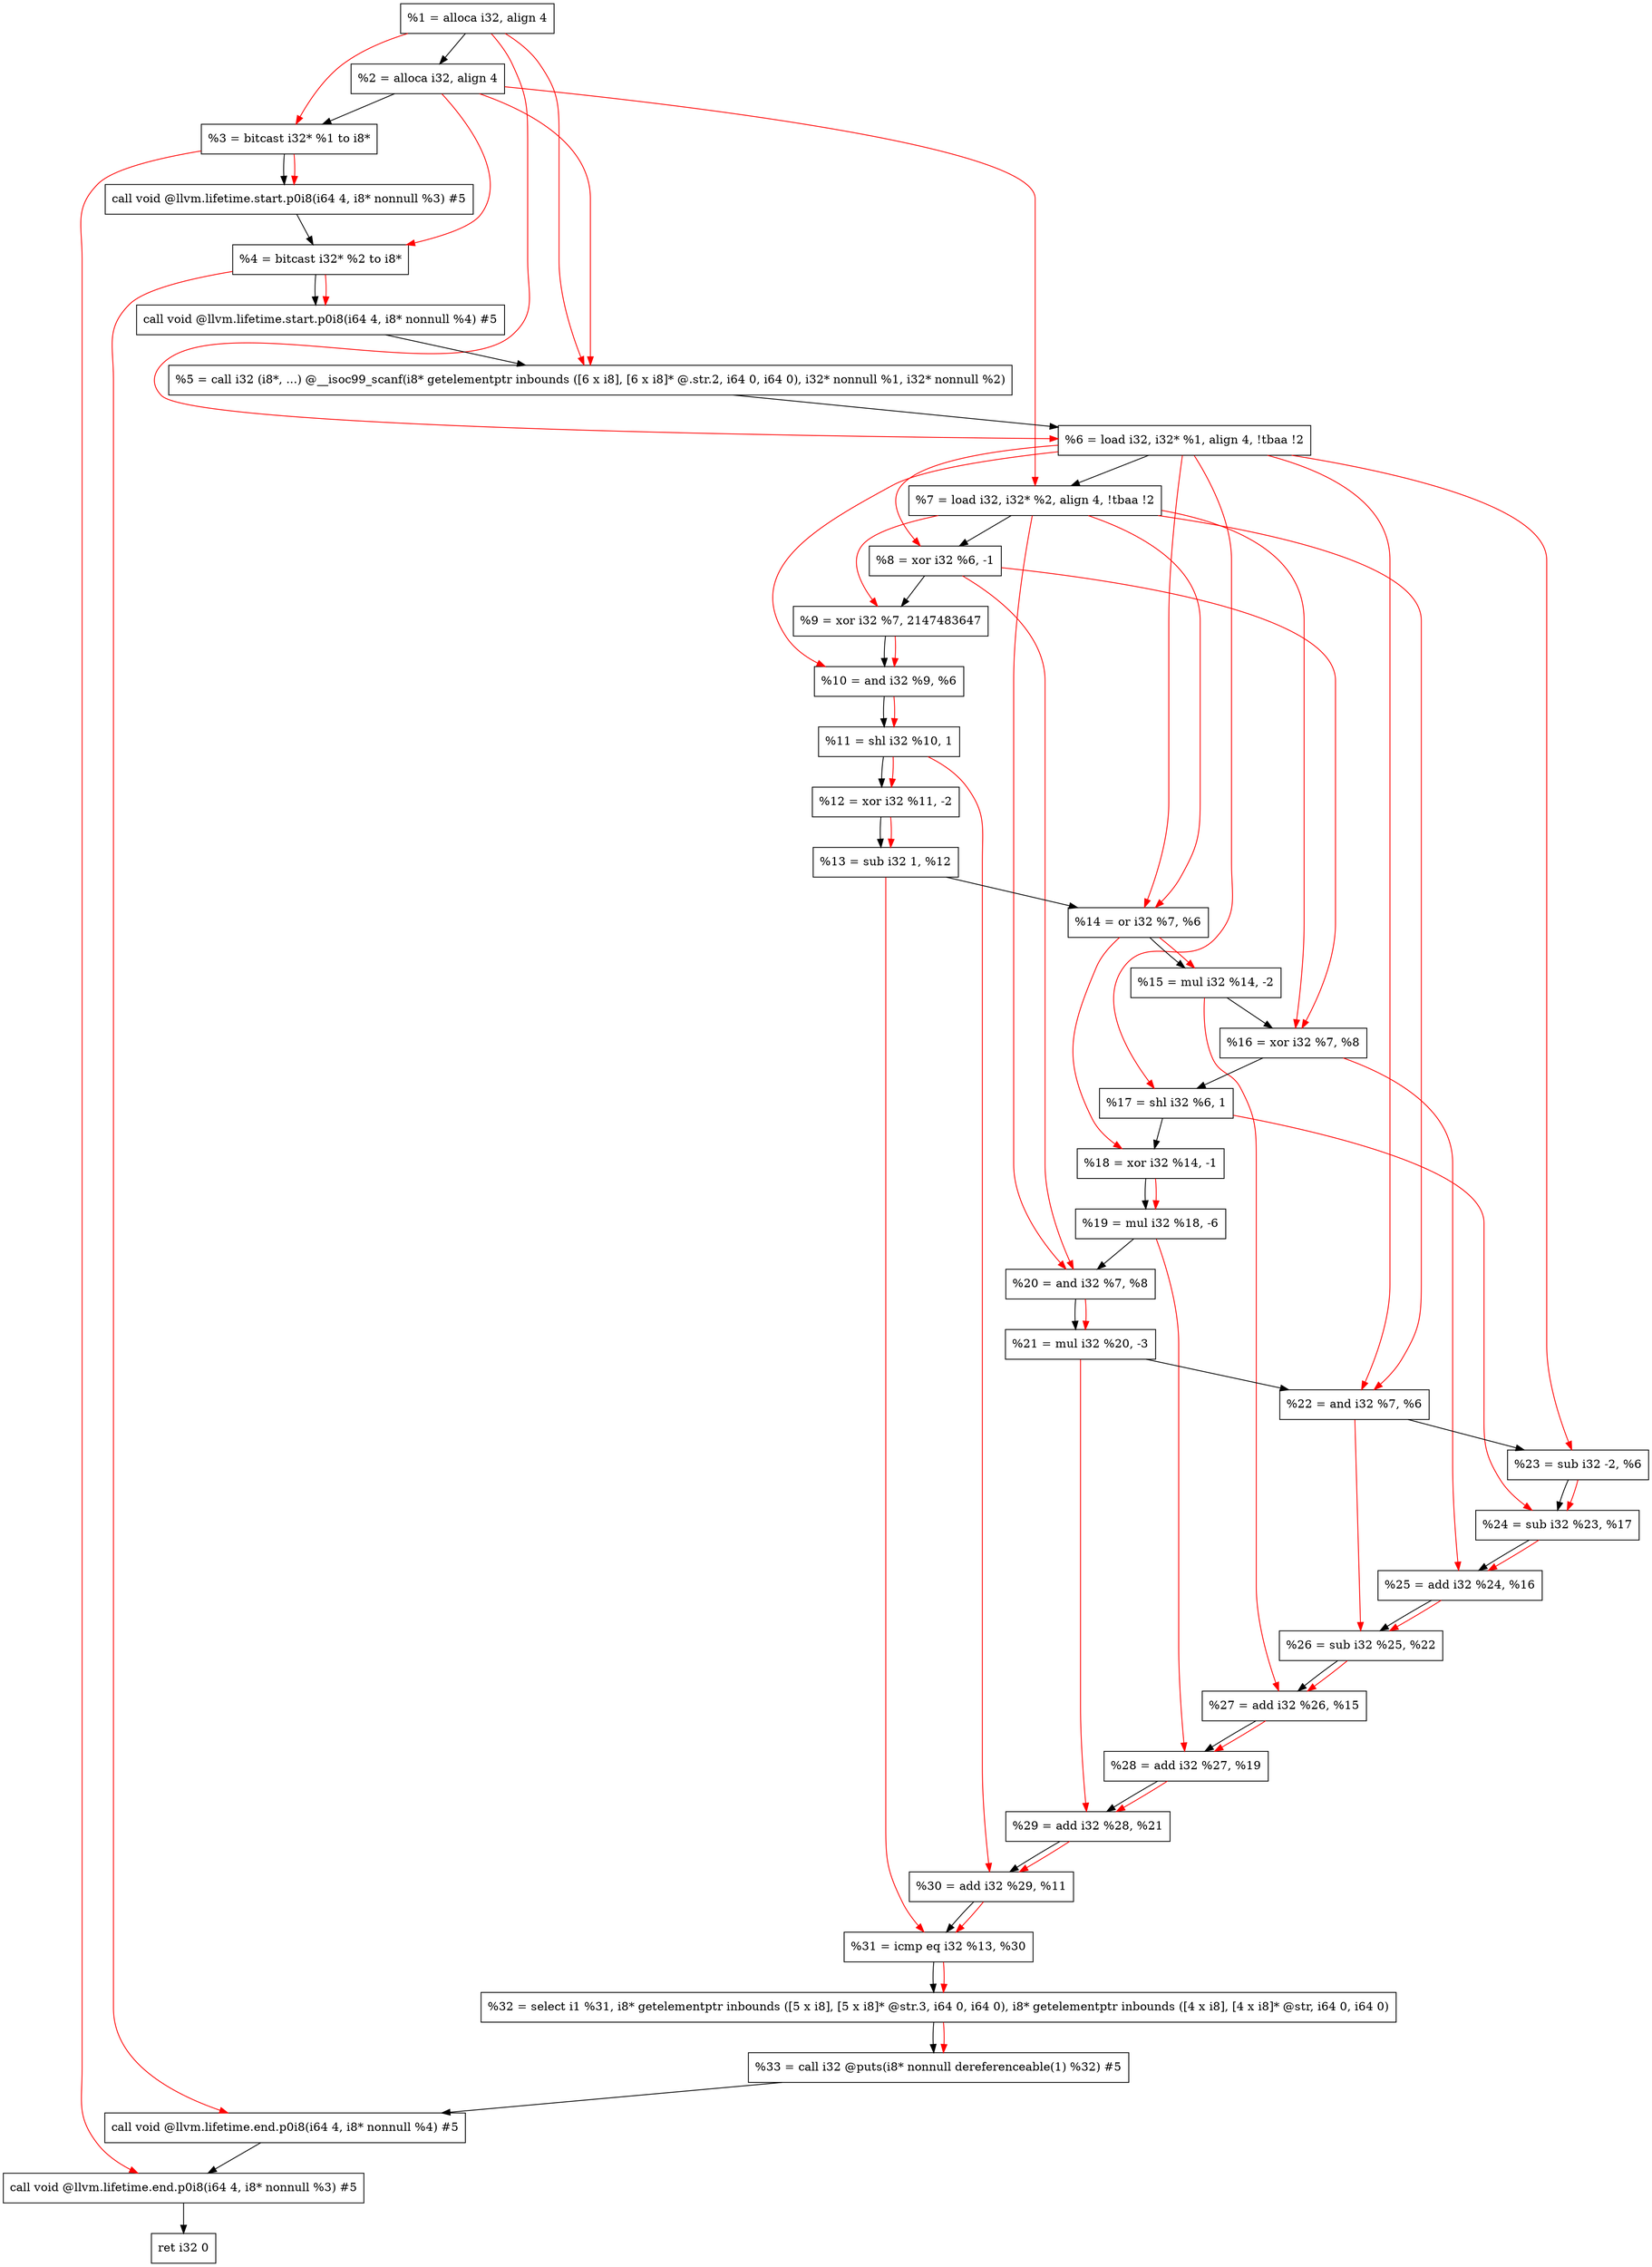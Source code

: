 digraph "DFG for'main' function" {
	Node0xe2ad68[shape=record, label="  %1 = alloca i32, align 4"];
	Node0xe2ade8[shape=record, label="  %2 = alloca i32, align 4"];
	Node0xe2ae78[shape=record, label="  %3 = bitcast i32* %1 to i8*"];
	Node0xe2b2d8[shape=record, label="  call void @llvm.lifetime.start.p0i8(i64 4, i8* nonnull %3) #5"];
	Node0xe2b3b8[shape=record, label="  %4 = bitcast i32* %2 to i8*"];
	Node0xe2b4d8[shape=record, label="  call void @llvm.lifetime.start.p0i8(i64 4, i8* nonnull %4) #5"];
	Node0xe2b710[shape=record, label="  %5 = call i32 (i8*, ...) @__isoc99_scanf(i8* getelementptr inbounds ([6 x i8], [6 x i8]* @.str.2, i64 0, i64 0), i32* nonnull %1, i32* nonnull %2)"];
	Node0xe2b7c8[shape=record, label="  %6 = load i32, i32* %1, align 4, !tbaa !2"];
	Node0xe2c738[shape=record, label="  %7 = load i32, i32* %2, align 4, !tbaa !2"];
	Node0xe2cdc0[shape=record, label="  %8 = xor i32 %6, -1"];
	Node0xe2ce30[shape=record, label="  %9 = xor i32 %7, 2147483647"];
	Node0xe2cea0[shape=record, label="  %10 = and i32 %9, %6"];
	Node0xe2cf10[shape=record, label="  %11 = shl i32 %10, 1"];
	Node0xe2cf80[shape=record, label="  %12 = xor i32 %11, -2"];
	Node0xe2cff0[shape=record, label="  %13 = sub i32 1, %12"];
	Node0xe2d060[shape=record, label="  %14 = or i32 %7, %6"];
	Node0xe2d0d0[shape=record, label="  %15 = mul i32 %14, -2"];
	Node0xe2d140[shape=record, label="  %16 = xor i32 %7, %8"];
	Node0xe2d1b0[shape=record, label="  %17 = shl i32 %6, 1"];
	Node0xe2d220[shape=record, label="  %18 = xor i32 %14, -1"];
	Node0xe2d290[shape=record, label="  %19 = mul i32 %18, -6"];
	Node0xe2d300[shape=record, label="  %20 = and i32 %7, %8"];
	Node0xe2d370[shape=record, label="  %21 = mul i32 %20, -3"];
	Node0xe2d3e0[shape=record, label="  %22 = and i32 %7, %6"];
	Node0xe2d450[shape=record, label="  %23 = sub i32 -2, %6"];
	Node0xe2d4c0[shape=record, label="  %24 = sub i32 %23, %17"];
	Node0xe2d530[shape=record, label="  %25 = add i32 %24, %16"];
	Node0xe2d5a0[shape=record, label="  %26 = sub i32 %25, %22"];
	Node0xe2d610[shape=record, label="  %27 = add i32 %26, %15"];
	Node0xe2d680[shape=record, label="  %28 = add i32 %27, %19"];
	Node0xe2d6f0[shape=record, label="  %29 = add i32 %28, %21"];
	Node0xe2d760[shape=record, label="  %30 = add i32 %29, %11"];
	Node0xe2d7d0[shape=record, label="  %31 = icmp eq i32 %13, %30"];
	Node0xdcb9d8[shape=record, label="  %32 = select i1 %31, i8* getelementptr inbounds ([5 x i8], [5 x i8]* @str.3, i64 0, i64 0), i8* getelementptr inbounds ([4 x i8], [4 x i8]* @str, i64 0, i64 0)"];
	Node0xe2da70[shape=record, label="  %33 = call i32 @puts(i8* nonnull dereferenceable(1) %32) #5"];
	Node0xe2dcc8[shape=record, label="  call void @llvm.lifetime.end.p0i8(i64 4, i8* nonnull %4) #5"];
	Node0xe2de28[shape=record, label="  call void @llvm.lifetime.end.p0i8(i64 4, i8* nonnull %3) #5"];
	Node0xe2dee8[shape=record, label="  ret i32 0"];
	Node0xe2ad68 -> Node0xe2ade8;
	Node0xe2ade8 -> Node0xe2ae78;
	Node0xe2ae78 -> Node0xe2b2d8;
	Node0xe2b2d8 -> Node0xe2b3b8;
	Node0xe2b3b8 -> Node0xe2b4d8;
	Node0xe2b4d8 -> Node0xe2b710;
	Node0xe2b710 -> Node0xe2b7c8;
	Node0xe2b7c8 -> Node0xe2c738;
	Node0xe2c738 -> Node0xe2cdc0;
	Node0xe2cdc0 -> Node0xe2ce30;
	Node0xe2ce30 -> Node0xe2cea0;
	Node0xe2cea0 -> Node0xe2cf10;
	Node0xe2cf10 -> Node0xe2cf80;
	Node0xe2cf80 -> Node0xe2cff0;
	Node0xe2cff0 -> Node0xe2d060;
	Node0xe2d060 -> Node0xe2d0d0;
	Node0xe2d0d0 -> Node0xe2d140;
	Node0xe2d140 -> Node0xe2d1b0;
	Node0xe2d1b0 -> Node0xe2d220;
	Node0xe2d220 -> Node0xe2d290;
	Node0xe2d290 -> Node0xe2d300;
	Node0xe2d300 -> Node0xe2d370;
	Node0xe2d370 -> Node0xe2d3e0;
	Node0xe2d3e0 -> Node0xe2d450;
	Node0xe2d450 -> Node0xe2d4c0;
	Node0xe2d4c0 -> Node0xe2d530;
	Node0xe2d530 -> Node0xe2d5a0;
	Node0xe2d5a0 -> Node0xe2d610;
	Node0xe2d610 -> Node0xe2d680;
	Node0xe2d680 -> Node0xe2d6f0;
	Node0xe2d6f0 -> Node0xe2d760;
	Node0xe2d760 -> Node0xe2d7d0;
	Node0xe2d7d0 -> Node0xdcb9d8;
	Node0xdcb9d8 -> Node0xe2da70;
	Node0xe2da70 -> Node0xe2dcc8;
	Node0xe2dcc8 -> Node0xe2de28;
	Node0xe2de28 -> Node0xe2dee8;
edge [color=red]
	Node0xe2ad68 -> Node0xe2ae78;
	Node0xe2ae78 -> Node0xe2b2d8;
	Node0xe2ade8 -> Node0xe2b3b8;
	Node0xe2b3b8 -> Node0xe2b4d8;
	Node0xe2ad68 -> Node0xe2b710;
	Node0xe2ade8 -> Node0xe2b710;
	Node0xe2ad68 -> Node0xe2b7c8;
	Node0xe2ade8 -> Node0xe2c738;
	Node0xe2b7c8 -> Node0xe2cdc0;
	Node0xe2c738 -> Node0xe2ce30;
	Node0xe2ce30 -> Node0xe2cea0;
	Node0xe2b7c8 -> Node0xe2cea0;
	Node0xe2cea0 -> Node0xe2cf10;
	Node0xe2cf10 -> Node0xe2cf80;
	Node0xe2cf80 -> Node0xe2cff0;
	Node0xe2c738 -> Node0xe2d060;
	Node0xe2b7c8 -> Node0xe2d060;
	Node0xe2d060 -> Node0xe2d0d0;
	Node0xe2c738 -> Node0xe2d140;
	Node0xe2cdc0 -> Node0xe2d140;
	Node0xe2b7c8 -> Node0xe2d1b0;
	Node0xe2d060 -> Node0xe2d220;
	Node0xe2d220 -> Node0xe2d290;
	Node0xe2c738 -> Node0xe2d300;
	Node0xe2cdc0 -> Node0xe2d300;
	Node0xe2d300 -> Node0xe2d370;
	Node0xe2c738 -> Node0xe2d3e0;
	Node0xe2b7c8 -> Node0xe2d3e0;
	Node0xe2b7c8 -> Node0xe2d450;
	Node0xe2d450 -> Node0xe2d4c0;
	Node0xe2d1b0 -> Node0xe2d4c0;
	Node0xe2d4c0 -> Node0xe2d530;
	Node0xe2d140 -> Node0xe2d530;
	Node0xe2d530 -> Node0xe2d5a0;
	Node0xe2d3e0 -> Node0xe2d5a0;
	Node0xe2d5a0 -> Node0xe2d610;
	Node0xe2d0d0 -> Node0xe2d610;
	Node0xe2d610 -> Node0xe2d680;
	Node0xe2d290 -> Node0xe2d680;
	Node0xe2d680 -> Node0xe2d6f0;
	Node0xe2d370 -> Node0xe2d6f0;
	Node0xe2d6f0 -> Node0xe2d760;
	Node0xe2cf10 -> Node0xe2d760;
	Node0xe2cff0 -> Node0xe2d7d0;
	Node0xe2d760 -> Node0xe2d7d0;
	Node0xe2d7d0 -> Node0xdcb9d8;
	Node0xdcb9d8 -> Node0xe2da70;
	Node0xe2b3b8 -> Node0xe2dcc8;
	Node0xe2ae78 -> Node0xe2de28;
}
